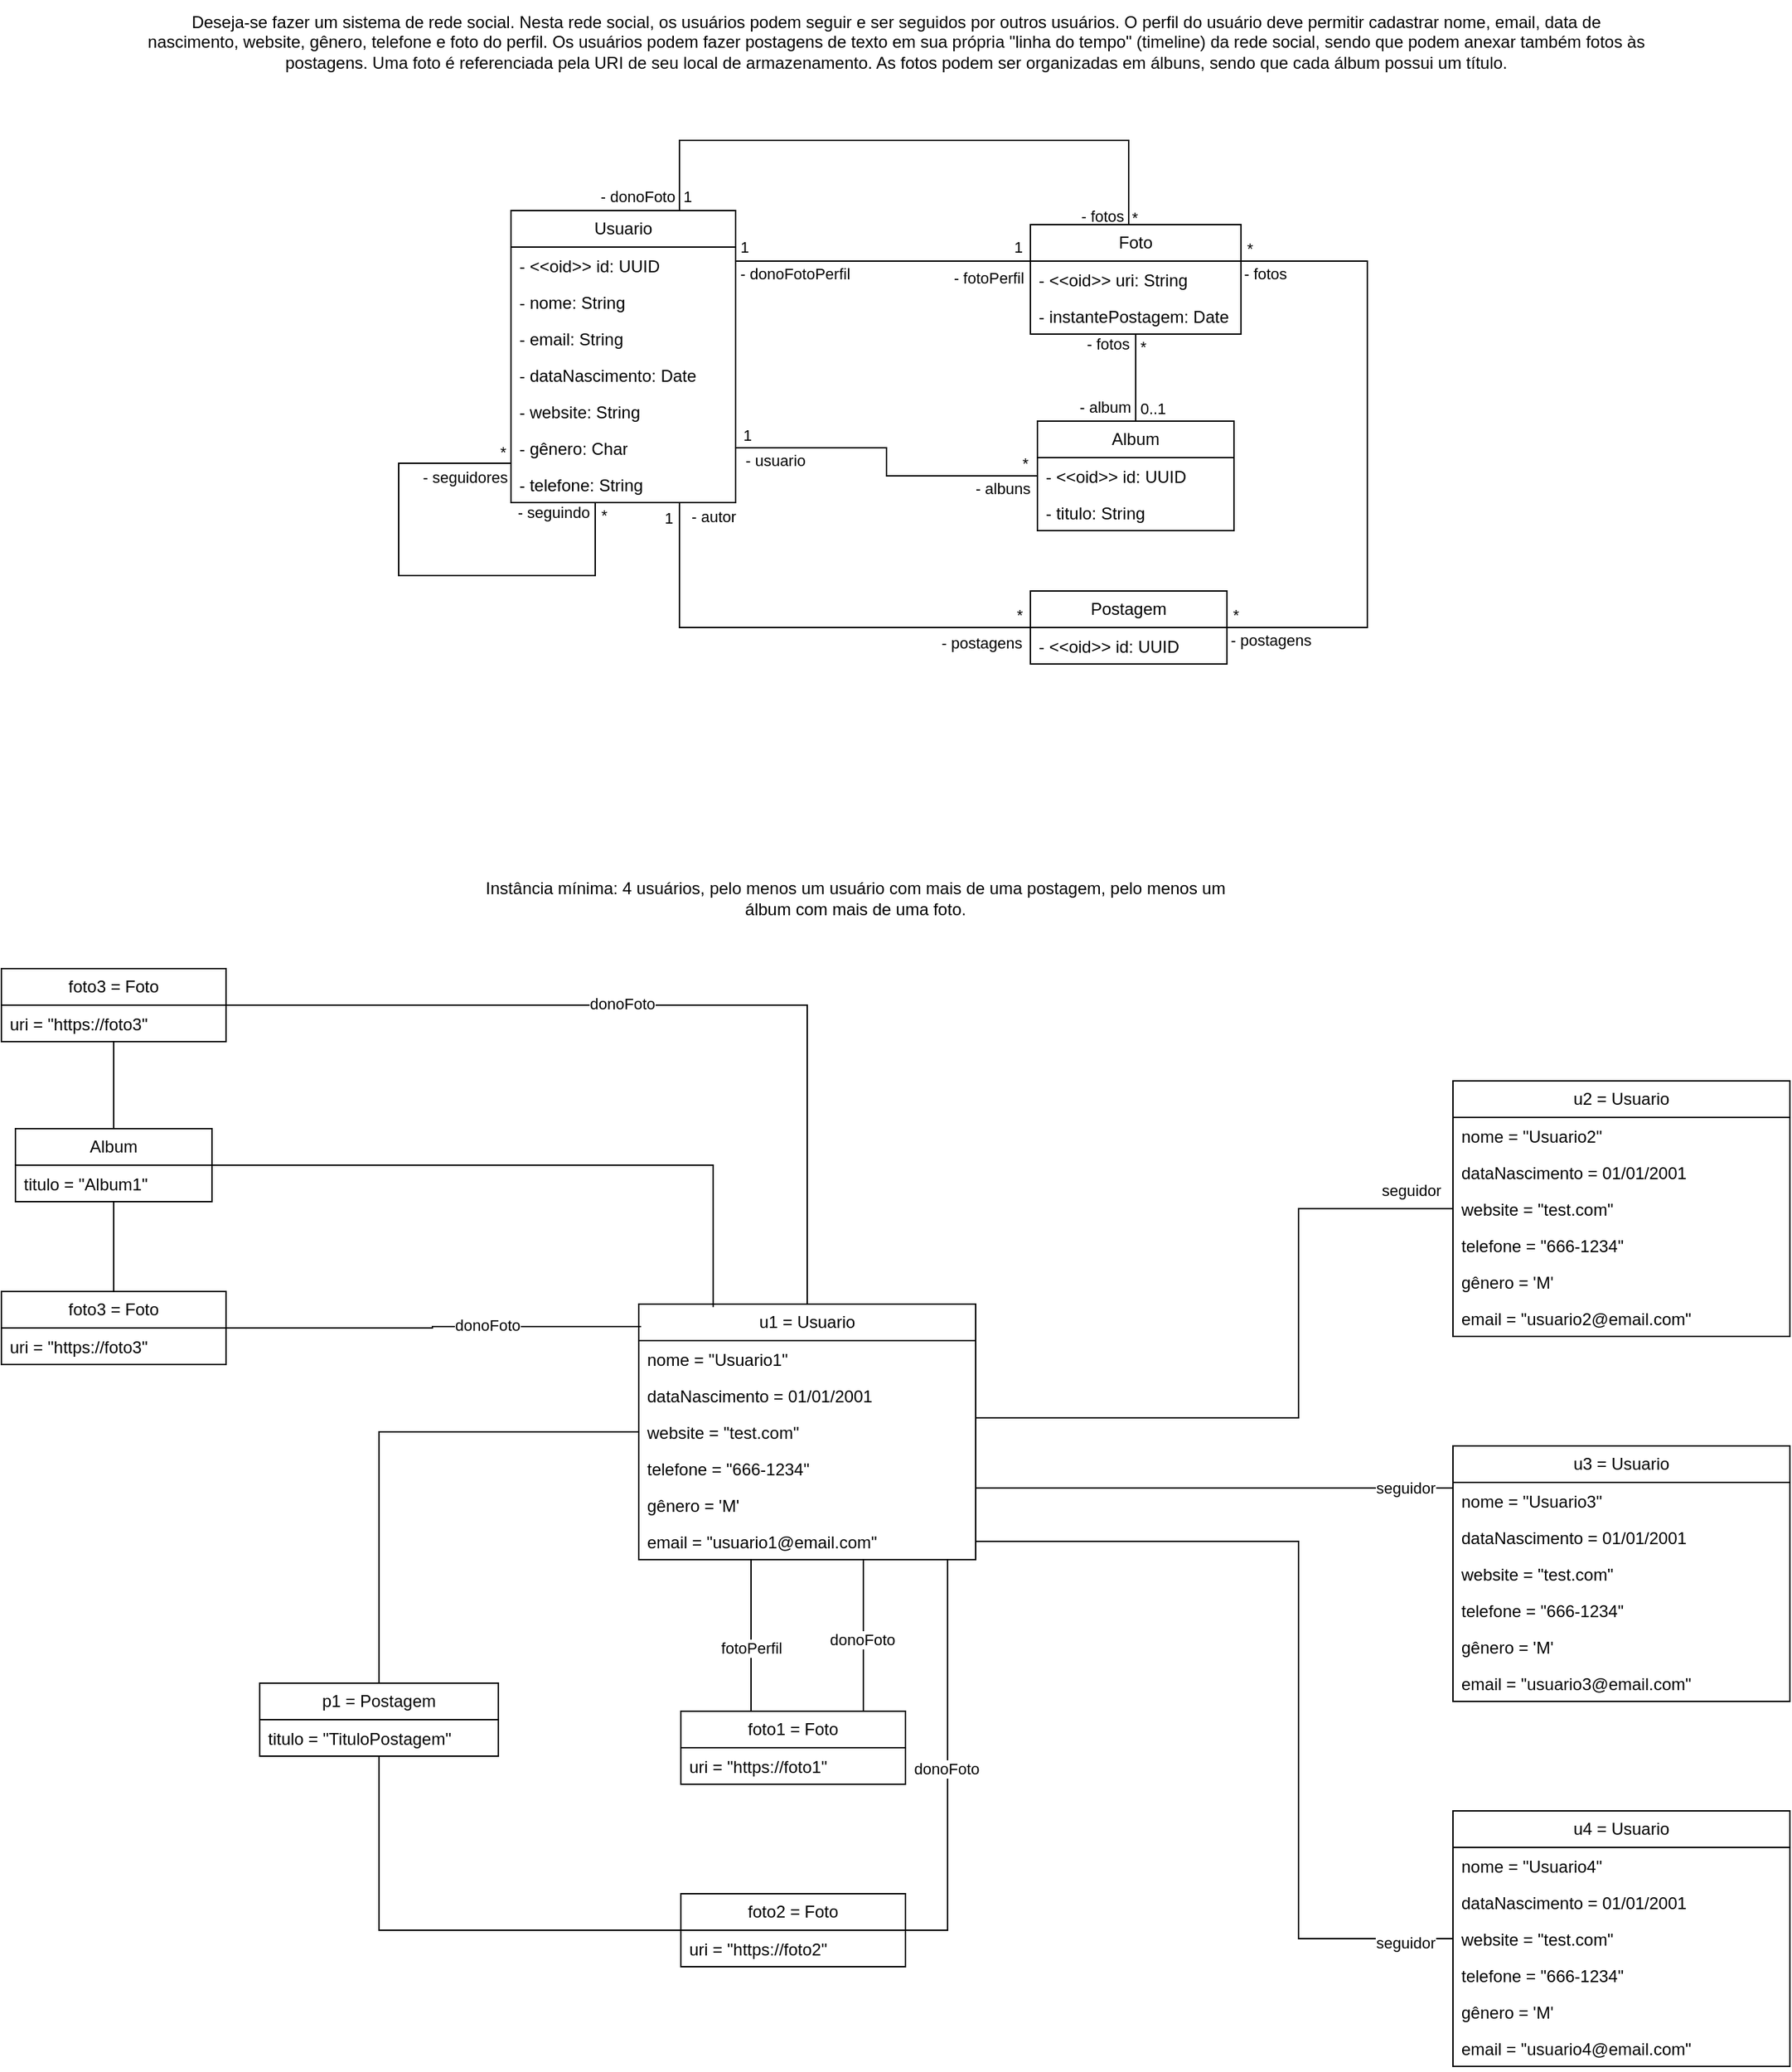 <mxfile version="21.2.8" type="device">
  <diagram name="Page-1" id="28kH0aOlCHbkyuNXBgAF">
    <mxGraphModel dx="2084" dy="753" grid="1" gridSize="10" guides="1" tooltips="1" connect="1" arrows="1" fold="1" page="1" pageScale="1" pageWidth="827" pageHeight="1169" math="0" shadow="0">
      <root>
        <mxCell id="0" />
        <mxCell id="1" parent="0" />
        <mxCell id="-SulIcxpgFPUZ6q8YKGW-1" value="&lt;div&gt;Deseja-se fazer um sistema de rede social. Nesta rede social, os usuários podem seguir e&amp;nbsp;&lt;span style=&quot;background-color: initial;&quot;&gt;ser seguidos por outros usuários. O perfil do usuário deve permitir cadastrar nome, email, data de&lt;/span&gt;&lt;/div&gt;&lt;div&gt;nascimento, website, gênero, telefone e foto do perfil. Os usuários podem fazer postagens de texto em&amp;nbsp;&lt;span style=&quot;background-color: initial;&quot;&gt;sua própria &quot;linha do tempo&quot; (timeline) da rede social, sendo que podem anexar também fotos às&lt;/span&gt;&lt;/div&gt;&lt;div&gt;postagens. Uma foto é referenciada pela URI de seu local de armazenamento. As fotos podem ser&amp;nbsp;&lt;span style=&quot;background-color: initial;&quot;&gt;organizadas em álbuns, sendo que cada álbum possui um título.&lt;/span&gt;&lt;/div&gt;" style="text;html=1;align=center;verticalAlign=middle;resizable=0;points=[];autosize=1;strokeColor=none;fillColor=none;" vertex="1" parent="1">
          <mxGeometry x="-131" y="60" width="1090" height="60" as="geometry" />
        </mxCell>
        <mxCell id="-SulIcxpgFPUZ6q8YKGW-32" style="edgeStyle=orthogonalEdgeStyle;rounded=0;orthogonalLoop=1;jettySize=auto;html=1;exitX=0.75;exitY=0;exitDx=0;exitDy=0;entryX=0.5;entryY=0;entryDx=0;entryDy=0;endArrow=none;endFill=0;" edge="1" parent="1" source="-SulIcxpgFPUZ6q8YKGW-2" target="-SulIcxpgFPUZ6q8YKGW-10">
          <mxGeometry relative="1" as="geometry">
            <Array as="points">
              <mxPoint x="260" y="160" />
              <mxPoint x="580" y="160" />
            </Array>
          </mxGeometry>
        </mxCell>
        <mxCell id="-SulIcxpgFPUZ6q8YKGW-33" value="*" style="edgeLabel;html=1;align=center;verticalAlign=middle;resizable=0;points=[];" vertex="1" connectable="0" parent="-SulIcxpgFPUZ6q8YKGW-32">
          <mxGeometry x="0.949" y="-1" relative="1" as="geometry">
            <mxPoint x="5" y="1" as="offset" />
          </mxGeometry>
        </mxCell>
        <mxCell id="-SulIcxpgFPUZ6q8YKGW-34" value="- fotos" style="edgeLabel;html=1;align=center;verticalAlign=middle;resizable=0;points=[];" vertex="1" connectable="0" parent="-SulIcxpgFPUZ6q8YKGW-32">
          <mxGeometry x="0.819" y="-2" relative="1" as="geometry">
            <mxPoint x="-17" y="28" as="offset" />
          </mxGeometry>
        </mxCell>
        <mxCell id="-SulIcxpgFPUZ6q8YKGW-35" value="1&amp;nbsp;" style="edgeLabel;html=1;align=center;verticalAlign=middle;resizable=0;points=[];" vertex="1" connectable="0" parent="-SulIcxpgFPUZ6q8YKGW-32">
          <mxGeometry x="-0.926" y="1" relative="1" as="geometry">
            <mxPoint x="8" y="6" as="offset" />
          </mxGeometry>
        </mxCell>
        <mxCell id="-SulIcxpgFPUZ6q8YKGW-36" value="- donoFoto" style="edgeLabel;html=1;align=center;verticalAlign=middle;resizable=0;points=[];" vertex="1" connectable="0" parent="-SulIcxpgFPUZ6q8YKGW-32">
          <mxGeometry x="-0.922" y="2" relative="1" as="geometry">
            <mxPoint x="-28" y="7" as="offset" />
          </mxGeometry>
        </mxCell>
        <mxCell id="-SulIcxpgFPUZ6q8YKGW-48" style="edgeStyle=orthogonalEdgeStyle;rounded=0;orthogonalLoop=1;jettySize=auto;html=1;endArrow=none;endFill=0;" edge="1" parent="1" source="-SulIcxpgFPUZ6q8YKGW-2" target="-SulIcxpgFPUZ6q8YKGW-42">
          <mxGeometry relative="1" as="geometry">
            <Array as="points">
              <mxPoint x="260" y="507" />
            </Array>
          </mxGeometry>
        </mxCell>
        <mxCell id="-SulIcxpgFPUZ6q8YKGW-49" value="*" style="edgeLabel;html=1;align=center;verticalAlign=middle;resizable=0;points=[];" vertex="1" connectable="0" parent="-SulIcxpgFPUZ6q8YKGW-48">
          <mxGeometry x="0.855" y="1" relative="1" as="geometry">
            <mxPoint x="16" y="-8" as="offset" />
          </mxGeometry>
        </mxCell>
        <mxCell id="-SulIcxpgFPUZ6q8YKGW-50" value="- postagens" style="edgeLabel;html=1;align=center;verticalAlign=middle;resizable=0;points=[];" vertex="1" connectable="0" parent="-SulIcxpgFPUZ6q8YKGW-48">
          <mxGeometry x="0.88" y="-1" relative="1" as="geometry">
            <mxPoint x="-15" y="10" as="offset" />
          </mxGeometry>
        </mxCell>
        <mxCell id="-SulIcxpgFPUZ6q8YKGW-51" value="1" style="edgeLabel;html=1;align=center;verticalAlign=middle;resizable=0;points=[];" vertex="1" connectable="0" parent="-SulIcxpgFPUZ6q8YKGW-48">
          <mxGeometry x="-0.905" y="-2" relative="1" as="geometry">
            <mxPoint x="-6" y="-5" as="offset" />
          </mxGeometry>
        </mxCell>
        <mxCell id="-SulIcxpgFPUZ6q8YKGW-52" value="- autor" style="edgeLabel;html=1;align=center;verticalAlign=middle;resizable=0;points=[];" vertex="1" connectable="0" parent="-SulIcxpgFPUZ6q8YKGW-48">
          <mxGeometry x="-0.941" y="1" relative="1" as="geometry">
            <mxPoint x="23" as="offset" />
          </mxGeometry>
        </mxCell>
        <mxCell id="-SulIcxpgFPUZ6q8YKGW-2" value="Usuario" style="swimlane;fontStyle=0;childLayout=stackLayout;horizontal=1;startSize=26;fillColor=none;horizontalStack=0;resizeParent=1;resizeParentMax=0;resizeLast=0;collapsible=1;marginBottom=0;whiteSpace=wrap;html=1;" vertex="1" parent="1">
          <mxGeometry x="140" y="210" width="160" height="208" as="geometry" />
        </mxCell>
        <mxCell id="-SulIcxpgFPUZ6q8YKGW-3" value="- &amp;lt;&amp;lt;oid&amp;gt;&amp;gt; id: UUID" style="text;strokeColor=none;fillColor=none;align=left;verticalAlign=top;spacingLeft=4;spacingRight=4;overflow=hidden;rotatable=0;points=[[0,0.5],[1,0.5]];portConstraint=eastwest;whiteSpace=wrap;html=1;" vertex="1" parent="-SulIcxpgFPUZ6q8YKGW-2">
          <mxGeometry y="26" width="160" height="26" as="geometry" />
        </mxCell>
        <mxCell id="-SulIcxpgFPUZ6q8YKGW-4" value="- nome: String" style="text;strokeColor=none;fillColor=none;align=left;verticalAlign=top;spacingLeft=4;spacingRight=4;overflow=hidden;rotatable=0;points=[[0,0.5],[1,0.5]];portConstraint=eastwest;whiteSpace=wrap;html=1;" vertex="1" parent="-SulIcxpgFPUZ6q8YKGW-2">
          <mxGeometry y="52" width="160" height="26" as="geometry" />
        </mxCell>
        <mxCell id="-SulIcxpgFPUZ6q8YKGW-5" value="- email: String" style="text;strokeColor=none;fillColor=none;align=left;verticalAlign=top;spacingLeft=4;spacingRight=4;overflow=hidden;rotatable=0;points=[[0,0.5],[1,0.5]];portConstraint=eastwest;whiteSpace=wrap;html=1;" vertex="1" parent="-SulIcxpgFPUZ6q8YKGW-2">
          <mxGeometry y="78" width="160" height="26" as="geometry" />
        </mxCell>
        <mxCell id="-SulIcxpgFPUZ6q8YKGW-6" value="- dataNascimento: Date" style="text;strokeColor=none;fillColor=none;align=left;verticalAlign=top;spacingLeft=4;spacingRight=4;overflow=hidden;rotatable=0;points=[[0,0.5],[1,0.5]];portConstraint=eastwest;whiteSpace=wrap;html=1;" vertex="1" parent="-SulIcxpgFPUZ6q8YKGW-2">
          <mxGeometry y="104" width="160" height="26" as="geometry" />
        </mxCell>
        <mxCell id="-SulIcxpgFPUZ6q8YKGW-7" value="- website: String" style="text;strokeColor=none;fillColor=none;align=left;verticalAlign=top;spacingLeft=4;spacingRight=4;overflow=hidden;rotatable=0;points=[[0,0.5],[1,0.5]];portConstraint=eastwest;whiteSpace=wrap;html=1;" vertex="1" parent="-SulIcxpgFPUZ6q8YKGW-2">
          <mxGeometry y="130" width="160" height="26" as="geometry" />
        </mxCell>
        <mxCell id="-SulIcxpgFPUZ6q8YKGW-8" value="- gênero: Char" style="text;strokeColor=none;fillColor=none;align=left;verticalAlign=top;spacingLeft=4;spacingRight=4;overflow=hidden;rotatable=0;points=[[0,0.5],[1,0.5]];portConstraint=eastwest;whiteSpace=wrap;html=1;" vertex="1" parent="-SulIcxpgFPUZ6q8YKGW-2">
          <mxGeometry y="156" width="160" height="26" as="geometry" />
        </mxCell>
        <mxCell id="-SulIcxpgFPUZ6q8YKGW-9" value="- telefone: String" style="text;strokeColor=none;fillColor=none;align=left;verticalAlign=top;spacingLeft=4;spacingRight=4;overflow=hidden;rotatable=0;points=[[0,0.5],[1,0.5]];portConstraint=eastwest;whiteSpace=wrap;html=1;" vertex="1" parent="-SulIcxpgFPUZ6q8YKGW-2">
          <mxGeometry y="182" width="160" height="26" as="geometry" />
        </mxCell>
        <mxCell id="-SulIcxpgFPUZ6q8YKGW-37" style="edgeStyle=orthogonalEdgeStyle;rounded=0;orthogonalLoop=1;jettySize=auto;html=1;endArrow=none;endFill=0;" edge="1" parent="1" source="-SulIcxpgFPUZ6q8YKGW-10" target="-SulIcxpgFPUZ6q8YKGW-14">
          <mxGeometry relative="1" as="geometry" />
        </mxCell>
        <mxCell id="-SulIcxpgFPUZ6q8YKGW-164" value="0..1" style="edgeLabel;html=1;align=center;verticalAlign=middle;resizable=0;points=[];" vertex="1" connectable="0" parent="-SulIcxpgFPUZ6q8YKGW-37">
          <mxGeometry x="0.705" relative="1" as="geometry">
            <mxPoint x="12" as="offset" />
          </mxGeometry>
        </mxCell>
        <mxCell id="-SulIcxpgFPUZ6q8YKGW-165" value="- album" style="edgeLabel;html=1;align=center;verticalAlign=middle;resizable=0;points=[];" vertex="1" connectable="0" parent="-SulIcxpgFPUZ6q8YKGW-37">
          <mxGeometry x="0.648" relative="1" as="geometry">
            <mxPoint x="-22" y="1" as="offset" />
          </mxGeometry>
        </mxCell>
        <mxCell id="-SulIcxpgFPUZ6q8YKGW-166" value="*" style="edgeLabel;html=1;align=center;verticalAlign=middle;resizable=0;points=[];" vertex="1" connectable="0" parent="-SulIcxpgFPUZ6q8YKGW-37">
          <mxGeometry x="-0.822" relative="1" as="geometry">
            <mxPoint x="5" y="3" as="offset" />
          </mxGeometry>
        </mxCell>
        <mxCell id="-SulIcxpgFPUZ6q8YKGW-167" value="- fotos" style="edgeLabel;html=1;align=center;verticalAlign=middle;resizable=0;points=[];" vertex="1" connectable="0" parent="-SulIcxpgFPUZ6q8YKGW-37">
          <mxGeometry x="-0.808" y="-1" relative="1" as="geometry">
            <mxPoint x="-19" y="1" as="offset" />
          </mxGeometry>
        </mxCell>
        <mxCell id="-SulIcxpgFPUZ6q8YKGW-10" value="Foto" style="swimlane;fontStyle=0;childLayout=stackLayout;horizontal=1;startSize=26;fillColor=none;horizontalStack=0;resizeParent=1;resizeParentMax=0;resizeLast=0;collapsible=1;marginBottom=0;whiteSpace=wrap;html=1;" vertex="1" parent="1">
          <mxGeometry x="510" y="220" width="150" height="78" as="geometry" />
        </mxCell>
        <mxCell id="-SulIcxpgFPUZ6q8YKGW-11" value="- &amp;lt;&amp;lt;oid&amp;gt;&amp;gt; uri: String" style="text;strokeColor=none;fillColor=none;align=left;verticalAlign=top;spacingLeft=4;spacingRight=4;overflow=hidden;rotatable=0;points=[[0,0.5],[1,0.5]];portConstraint=eastwest;whiteSpace=wrap;html=1;" vertex="1" parent="-SulIcxpgFPUZ6q8YKGW-10">
          <mxGeometry y="26" width="150" height="26" as="geometry" />
        </mxCell>
        <mxCell id="-SulIcxpgFPUZ6q8YKGW-168" value="- instantePostagem: Date" style="text;strokeColor=none;fillColor=none;align=left;verticalAlign=top;spacingLeft=4;spacingRight=4;overflow=hidden;rotatable=0;points=[[0,0.5],[1,0.5]];portConstraint=eastwest;whiteSpace=wrap;html=1;" vertex="1" parent="-SulIcxpgFPUZ6q8YKGW-10">
          <mxGeometry y="52" width="150" height="26" as="geometry" />
        </mxCell>
        <mxCell id="-SulIcxpgFPUZ6q8YKGW-14" value="Album" style="swimlane;fontStyle=0;childLayout=stackLayout;horizontal=1;startSize=26;fillColor=none;horizontalStack=0;resizeParent=1;resizeParentMax=0;resizeLast=0;collapsible=1;marginBottom=0;whiteSpace=wrap;html=1;" vertex="1" parent="1">
          <mxGeometry x="515" y="360" width="140" height="78" as="geometry" />
        </mxCell>
        <mxCell id="-SulIcxpgFPUZ6q8YKGW-15" value="- &amp;lt;&amp;lt;oid&amp;gt;&amp;gt; id: UUID" style="text;strokeColor=none;fillColor=none;align=left;verticalAlign=top;spacingLeft=4;spacingRight=4;overflow=hidden;rotatable=0;points=[[0,0.5],[1,0.5]];portConstraint=eastwest;whiteSpace=wrap;html=1;" vertex="1" parent="-SulIcxpgFPUZ6q8YKGW-14">
          <mxGeometry y="26" width="140" height="26" as="geometry" />
        </mxCell>
        <mxCell id="-SulIcxpgFPUZ6q8YKGW-16" value="- titulo: String" style="text;strokeColor=none;fillColor=none;align=left;verticalAlign=top;spacingLeft=4;spacingRight=4;overflow=hidden;rotatable=0;points=[[0,0.5],[1,0.5]];portConstraint=eastwest;whiteSpace=wrap;html=1;" vertex="1" parent="-SulIcxpgFPUZ6q8YKGW-14">
          <mxGeometry y="52" width="140" height="26" as="geometry" />
        </mxCell>
        <mxCell id="-SulIcxpgFPUZ6q8YKGW-20" style="edgeStyle=orthogonalEdgeStyle;orthogonalLoop=1;jettySize=auto;html=1;endArrow=none;endFill=0;rounded=0;" edge="1" parent="1" source="-SulIcxpgFPUZ6q8YKGW-2" target="-SulIcxpgFPUZ6q8YKGW-2">
          <mxGeometry relative="1" as="geometry">
            <Array as="points">
              <mxPoint x="60" y="390" />
              <mxPoint x="60" y="470" />
              <mxPoint x="200" y="470" />
            </Array>
          </mxGeometry>
        </mxCell>
        <mxCell id="-SulIcxpgFPUZ6q8YKGW-22" value="*" style="edgeLabel;html=1;align=center;verticalAlign=middle;resizable=0;points=[];" vertex="1" connectable="0" parent="-SulIcxpgFPUZ6q8YKGW-20">
          <mxGeometry x="-0.869" relative="1" as="geometry">
            <mxPoint x="17" y="-8" as="offset" />
          </mxGeometry>
        </mxCell>
        <mxCell id="-SulIcxpgFPUZ6q8YKGW-23" value="- seguidores" style="edgeLabel;html=1;align=center;verticalAlign=middle;resizable=0;points=[];" vertex="1" connectable="0" parent="-SulIcxpgFPUZ6q8YKGW-20">
          <mxGeometry x="-0.911" y="1" relative="1" as="geometry">
            <mxPoint x="-18" y="9" as="offset" />
          </mxGeometry>
        </mxCell>
        <mxCell id="-SulIcxpgFPUZ6q8YKGW-24" value="*" style="edgeLabel;html=1;align=center;verticalAlign=middle;resizable=0;points=[];" vertex="1" connectable="0" parent="-SulIcxpgFPUZ6q8YKGW-20">
          <mxGeometry x="0.945" relative="1" as="geometry">
            <mxPoint x="6" y="-1" as="offset" />
          </mxGeometry>
        </mxCell>
        <mxCell id="-SulIcxpgFPUZ6q8YKGW-25" value="- seguindo" style="edgeLabel;html=1;align=center;verticalAlign=middle;resizable=0;points=[];" vertex="1" connectable="0" parent="-SulIcxpgFPUZ6q8YKGW-20">
          <mxGeometry x="0.96" y="1" relative="1" as="geometry">
            <mxPoint x="-29" as="offset" />
          </mxGeometry>
        </mxCell>
        <mxCell id="-SulIcxpgFPUZ6q8YKGW-26" style="edgeStyle=orthogonalEdgeStyle;rounded=0;orthogonalLoop=1;jettySize=auto;html=1;exitX=1;exitY=0.5;exitDx=0;exitDy=0;endArrow=none;endFill=0;" edge="1" parent="1" source="-SulIcxpgFPUZ6q8YKGW-8" target="-SulIcxpgFPUZ6q8YKGW-14">
          <mxGeometry relative="1" as="geometry" />
        </mxCell>
        <mxCell id="-SulIcxpgFPUZ6q8YKGW-38" value="*" style="edgeLabel;html=1;align=center;verticalAlign=middle;resizable=0;points=[];" vertex="1" connectable="0" parent="-SulIcxpgFPUZ6q8YKGW-26">
          <mxGeometry x="0.84" y="3" relative="1" as="geometry">
            <mxPoint x="10" y="-6" as="offset" />
          </mxGeometry>
        </mxCell>
        <mxCell id="-SulIcxpgFPUZ6q8YKGW-39" value="- albuns" style="edgeLabel;html=1;align=center;verticalAlign=middle;resizable=0;points=[];" vertex="1" connectable="0" parent="-SulIcxpgFPUZ6q8YKGW-26">
          <mxGeometry x="0.741" relative="1" as="geometry">
            <mxPoint x="5" y="9" as="offset" />
          </mxGeometry>
        </mxCell>
        <mxCell id="-SulIcxpgFPUZ6q8YKGW-40" value="1" style="edgeLabel;html=1;align=center;verticalAlign=middle;resizable=0;points=[];" vertex="1" connectable="0" parent="-SulIcxpgFPUZ6q8YKGW-26">
          <mxGeometry x="-0.891" y="2" relative="1" as="geometry">
            <mxPoint x="-5" y="-7" as="offset" />
          </mxGeometry>
        </mxCell>
        <mxCell id="-SulIcxpgFPUZ6q8YKGW-41" value="- usuario" style="edgeLabel;html=1;align=center;verticalAlign=middle;resizable=0;points=[];" vertex="1" connectable="0" parent="-SulIcxpgFPUZ6q8YKGW-26">
          <mxGeometry x="-0.7" y="1" relative="1" as="geometry">
            <mxPoint x="-8" y="10" as="offset" />
          </mxGeometry>
        </mxCell>
        <mxCell id="-SulIcxpgFPUZ6q8YKGW-27" style="edgeStyle=orthogonalEdgeStyle;rounded=0;orthogonalLoop=1;jettySize=auto;html=1;exitX=1;exitY=0.5;exitDx=0;exitDy=0;endArrow=none;endFill=0;" edge="1" parent="1" source="-SulIcxpgFPUZ6q8YKGW-3" target="-SulIcxpgFPUZ6q8YKGW-10">
          <mxGeometry relative="1" as="geometry">
            <Array as="points">
              <mxPoint x="300" y="246" />
            </Array>
          </mxGeometry>
        </mxCell>
        <mxCell id="-SulIcxpgFPUZ6q8YKGW-28" value="1" style="edgeLabel;html=1;align=center;verticalAlign=middle;resizable=0;points=[];" vertex="1" connectable="0" parent="-SulIcxpgFPUZ6q8YKGW-27">
          <mxGeometry x="0.873" y="-3" relative="1" as="geometry">
            <mxPoint x="4" y="-13" as="offset" />
          </mxGeometry>
        </mxCell>
        <mxCell id="-SulIcxpgFPUZ6q8YKGW-29" value="- fotoPerfil" style="edgeLabel;html=1;align=center;verticalAlign=middle;resizable=0;points=[];" vertex="1" connectable="0" parent="-SulIcxpgFPUZ6q8YKGW-27">
          <mxGeometry x="0.867" relative="1" as="geometry">
            <mxPoint x="-16" y="12" as="offset" />
          </mxGeometry>
        </mxCell>
        <mxCell id="-SulIcxpgFPUZ6q8YKGW-30" value="1" style="edgeLabel;html=1;align=center;verticalAlign=middle;resizable=0;points=[];" vertex="1" connectable="0" parent="-SulIcxpgFPUZ6q8YKGW-27">
          <mxGeometry x="-0.872" y="1" relative="1" as="geometry">
            <mxPoint x="-5" y="-9" as="offset" />
          </mxGeometry>
        </mxCell>
        <mxCell id="-SulIcxpgFPUZ6q8YKGW-31" value="- donoFotoPerfil" style="edgeLabel;html=1;align=center;verticalAlign=middle;resizable=0;points=[];" vertex="1" connectable="0" parent="-SulIcxpgFPUZ6q8YKGW-27">
          <mxGeometry x="-0.799" relative="1" as="geometry">
            <mxPoint x="23" y="9" as="offset" />
          </mxGeometry>
        </mxCell>
        <mxCell id="-SulIcxpgFPUZ6q8YKGW-53" style="edgeStyle=orthogonalEdgeStyle;rounded=0;orthogonalLoop=1;jettySize=auto;html=1;endArrow=none;endFill=0;" edge="1" parent="1" source="-SulIcxpgFPUZ6q8YKGW-42" target="-SulIcxpgFPUZ6q8YKGW-10">
          <mxGeometry relative="1" as="geometry">
            <Array as="points">
              <mxPoint x="750" y="507" />
              <mxPoint x="750" y="246" />
            </Array>
          </mxGeometry>
        </mxCell>
        <mxCell id="-SulIcxpgFPUZ6q8YKGW-54" value="*" style="edgeLabel;html=1;align=center;verticalAlign=middle;resizable=0;points=[];" vertex="1" connectable="0" parent="-SulIcxpgFPUZ6q8YKGW-53">
          <mxGeometry x="0.913" y="-3" relative="1" as="geometry">
            <mxPoint x="-14" y="-6" as="offset" />
          </mxGeometry>
        </mxCell>
        <mxCell id="-SulIcxpgFPUZ6q8YKGW-55" value="- fotos" style="edgeLabel;html=1;align=center;verticalAlign=middle;resizable=0;points=[];" vertex="1" connectable="0" parent="-SulIcxpgFPUZ6q8YKGW-53">
          <mxGeometry x="0.917" y="-1" relative="1" as="geometry">
            <mxPoint x="-2" y="10" as="offset" />
          </mxGeometry>
        </mxCell>
        <mxCell id="-SulIcxpgFPUZ6q8YKGW-56" value="*" style="edgeLabel;html=1;align=center;verticalAlign=middle;resizable=0;points=[];" vertex="1" connectable="0" parent="-SulIcxpgFPUZ6q8YKGW-53">
          <mxGeometry x="-0.945" y="4" relative="1" as="geometry">
            <mxPoint x="-7" y="-5" as="offset" />
          </mxGeometry>
        </mxCell>
        <mxCell id="-SulIcxpgFPUZ6q8YKGW-57" value="- postagens" style="edgeLabel;html=1;align=center;verticalAlign=middle;resizable=0;points=[];" vertex="1" connectable="0" parent="-SulIcxpgFPUZ6q8YKGW-53">
          <mxGeometry x="-0.935" relative="1" as="geometry">
            <mxPoint x="16" y="9" as="offset" />
          </mxGeometry>
        </mxCell>
        <mxCell id="-SulIcxpgFPUZ6q8YKGW-42" value="Postagem" style="swimlane;fontStyle=0;childLayout=stackLayout;horizontal=1;startSize=26;fillColor=none;horizontalStack=0;resizeParent=1;resizeParentMax=0;resizeLast=0;collapsible=1;marginBottom=0;whiteSpace=wrap;html=1;" vertex="1" parent="1">
          <mxGeometry x="510" y="481" width="140" height="52" as="geometry" />
        </mxCell>
        <mxCell id="-SulIcxpgFPUZ6q8YKGW-43" value="- &amp;lt;&amp;lt;oid&amp;gt;&amp;gt; id: UUID" style="text;strokeColor=none;fillColor=none;align=left;verticalAlign=top;spacingLeft=4;spacingRight=4;overflow=hidden;rotatable=0;points=[[0,0.5],[1,0.5]];portConstraint=eastwest;whiteSpace=wrap;html=1;" vertex="1" parent="-SulIcxpgFPUZ6q8YKGW-42">
          <mxGeometry y="26" width="140" height="26" as="geometry" />
        </mxCell>
        <mxCell id="-SulIcxpgFPUZ6q8YKGW-58" value="&lt;div&gt;Instância mínima: 4 usuários, pelo menos um usuário com mais de uma postagem, pelo menos um&lt;/div&gt;&lt;div&gt;álbum com mais de uma foto.&lt;/div&gt;" style="text;html=1;align=center;verticalAlign=middle;resizable=0;points=[];autosize=1;strokeColor=none;fillColor=none;" vertex="1" parent="1">
          <mxGeometry x="110" y="680" width="550" height="40" as="geometry" />
        </mxCell>
        <mxCell id="-SulIcxpgFPUZ6q8YKGW-131" style="edgeStyle=orthogonalEdgeStyle;rounded=0;orthogonalLoop=1;jettySize=auto;html=1;endArrow=none;endFill=0;" edge="1" parent="1" source="-SulIcxpgFPUZ6q8YKGW-59" target="-SulIcxpgFPUZ6q8YKGW-129">
          <mxGeometry relative="1" as="geometry">
            <Array as="points">
              <mxPoint x="311" y="1249" />
              <mxPoint x="311" y="1249" />
            </Array>
          </mxGeometry>
        </mxCell>
        <mxCell id="-SulIcxpgFPUZ6q8YKGW-132" value="fotoPerfil" style="edgeLabel;html=1;align=center;verticalAlign=middle;resizable=0;points=[];" vertex="1" connectable="0" parent="-SulIcxpgFPUZ6q8YKGW-131">
          <mxGeometry x="-0.281" y="-1" relative="1" as="geometry">
            <mxPoint x="1" y="24" as="offset" />
          </mxGeometry>
        </mxCell>
        <mxCell id="-SulIcxpgFPUZ6q8YKGW-133" style="edgeStyle=orthogonalEdgeStyle;rounded=0;orthogonalLoop=1;jettySize=auto;html=1;endArrow=none;endFill=0;" edge="1" parent="1" source="-SulIcxpgFPUZ6q8YKGW-59" target="-SulIcxpgFPUZ6q8YKGW-129">
          <mxGeometry relative="1" as="geometry">
            <Array as="points">
              <mxPoint x="391" y="1259" />
              <mxPoint x="391" y="1259" />
            </Array>
          </mxGeometry>
        </mxCell>
        <mxCell id="-SulIcxpgFPUZ6q8YKGW-134" value="donoFoto" style="edgeLabel;html=1;align=center;verticalAlign=middle;resizable=0;points=[];" vertex="1" connectable="0" parent="-SulIcxpgFPUZ6q8YKGW-133">
          <mxGeometry x="-0.169" y="-1" relative="1" as="geometry">
            <mxPoint y="12" as="offset" />
          </mxGeometry>
        </mxCell>
        <mxCell id="-SulIcxpgFPUZ6q8YKGW-59" value="u1 = Usuario" style="swimlane;fontStyle=0;childLayout=stackLayout;horizontal=1;startSize=26;fillColor=none;horizontalStack=0;resizeParent=1;resizeParentMax=0;resizeLast=0;collapsible=1;marginBottom=0;whiteSpace=wrap;html=1;" vertex="1" parent="1">
          <mxGeometry x="231" y="989" width="240" height="182" as="geometry" />
        </mxCell>
        <mxCell id="-SulIcxpgFPUZ6q8YKGW-76" value="nome = &quot;Usuario1&quot;" style="text;strokeColor=none;fillColor=none;align=left;verticalAlign=top;spacingLeft=4;spacingRight=4;overflow=hidden;rotatable=0;points=[[0,0.5],[1,0.5]];portConstraint=eastwest;whiteSpace=wrap;html=1;" vertex="1" parent="-SulIcxpgFPUZ6q8YKGW-59">
          <mxGeometry y="26" width="240" height="26" as="geometry" />
        </mxCell>
        <mxCell id="-SulIcxpgFPUZ6q8YKGW-78" value="dataNascimento = 01/01/2001" style="text;strokeColor=none;fillColor=none;align=left;verticalAlign=top;spacingLeft=4;spacingRight=4;overflow=hidden;rotatable=0;points=[[0,0.5],[1,0.5]];portConstraint=eastwest;whiteSpace=wrap;html=1;" vertex="1" parent="-SulIcxpgFPUZ6q8YKGW-59">
          <mxGeometry y="52" width="240" height="26" as="geometry" />
        </mxCell>
        <mxCell id="-SulIcxpgFPUZ6q8YKGW-79" value="website = &quot;test.com&quot;" style="text;strokeColor=none;fillColor=none;align=left;verticalAlign=top;spacingLeft=4;spacingRight=4;overflow=hidden;rotatable=0;points=[[0,0.5],[1,0.5]];portConstraint=eastwest;whiteSpace=wrap;html=1;" vertex="1" parent="-SulIcxpgFPUZ6q8YKGW-59">
          <mxGeometry y="78" width="240" height="26" as="geometry" />
        </mxCell>
        <mxCell id="-SulIcxpgFPUZ6q8YKGW-81" value="telefone = &quot;666-1234&quot;" style="text;strokeColor=none;fillColor=none;align=left;verticalAlign=top;spacingLeft=4;spacingRight=4;overflow=hidden;rotatable=0;points=[[0,0.5],[1,0.5]];portConstraint=eastwest;whiteSpace=wrap;html=1;" vertex="1" parent="-SulIcxpgFPUZ6q8YKGW-59">
          <mxGeometry y="104" width="240" height="26" as="geometry" />
        </mxCell>
        <mxCell id="-SulIcxpgFPUZ6q8YKGW-80" value="gênero = &#39;M&#39;" style="text;strokeColor=none;fillColor=none;align=left;verticalAlign=top;spacingLeft=4;spacingRight=4;overflow=hidden;rotatable=0;points=[[0,0.5],[1,0.5]];portConstraint=eastwest;whiteSpace=wrap;html=1;" vertex="1" parent="-SulIcxpgFPUZ6q8YKGW-59">
          <mxGeometry y="130" width="240" height="26" as="geometry" />
        </mxCell>
        <mxCell id="-SulIcxpgFPUZ6q8YKGW-77" value="email = &quot;usuario1@email.com&quot;" style="text;strokeColor=none;fillColor=none;align=left;verticalAlign=top;spacingLeft=4;spacingRight=4;overflow=hidden;rotatable=0;points=[[0,0.5],[1,0.5]];portConstraint=eastwest;whiteSpace=wrap;html=1;" vertex="1" parent="-SulIcxpgFPUZ6q8YKGW-59">
          <mxGeometry y="156" width="240" height="26" as="geometry" />
        </mxCell>
        <mxCell id="-SulIcxpgFPUZ6q8YKGW-159" style="edgeStyle=orthogonalEdgeStyle;rounded=0;orthogonalLoop=1;jettySize=auto;html=1;entryX=1;entryY=0.5;entryDx=0;entryDy=0;endArrow=none;endFill=0;" edge="1" parent="1" source="-SulIcxpgFPUZ6q8YKGW-104" target="-SulIcxpgFPUZ6q8YKGW-78">
          <mxGeometry relative="1" as="geometry">
            <Array as="points">
              <mxPoint x="701" y="921" />
              <mxPoint x="701" y="1070" />
              <mxPoint x="471" y="1070" />
            </Array>
          </mxGeometry>
        </mxCell>
        <mxCell id="-SulIcxpgFPUZ6q8YKGW-169" value="seguidor" style="edgeLabel;html=1;align=center;verticalAlign=middle;resizable=0;points=[];" vertex="1" connectable="0" parent="-SulIcxpgFPUZ6q8YKGW-159">
          <mxGeometry x="-0.844" y="2" relative="1" as="geometry">
            <mxPoint x="9" y="-15" as="offset" />
          </mxGeometry>
        </mxCell>
        <mxCell id="-SulIcxpgFPUZ6q8YKGW-104" value="u2 = Usuario" style="swimlane;fontStyle=0;childLayout=stackLayout;horizontal=1;startSize=26;fillColor=none;horizontalStack=0;resizeParent=1;resizeParentMax=0;resizeLast=0;collapsible=1;marginBottom=0;whiteSpace=wrap;html=1;" vertex="1" parent="1">
          <mxGeometry x="811" y="830" width="240" height="182" as="geometry" />
        </mxCell>
        <mxCell id="-SulIcxpgFPUZ6q8YKGW-105" value="nome = &quot;Usuario2&quot;" style="text;strokeColor=none;fillColor=none;align=left;verticalAlign=top;spacingLeft=4;spacingRight=4;overflow=hidden;rotatable=0;points=[[0,0.5],[1,0.5]];portConstraint=eastwest;whiteSpace=wrap;html=1;" vertex="1" parent="-SulIcxpgFPUZ6q8YKGW-104">
          <mxGeometry y="26" width="240" height="26" as="geometry" />
        </mxCell>
        <mxCell id="-SulIcxpgFPUZ6q8YKGW-106" value="dataNascimento = 01/01/2001" style="text;strokeColor=none;fillColor=none;align=left;verticalAlign=top;spacingLeft=4;spacingRight=4;overflow=hidden;rotatable=0;points=[[0,0.5],[1,0.5]];portConstraint=eastwest;whiteSpace=wrap;html=1;" vertex="1" parent="-SulIcxpgFPUZ6q8YKGW-104">
          <mxGeometry y="52" width="240" height="26" as="geometry" />
        </mxCell>
        <mxCell id="-SulIcxpgFPUZ6q8YKGW-107" value="website = &quot;test.com&quot;" style="text;strokeColor=none;fillColor=none;align=left;verticalAlign=top;spacingLeft=4;spacingRight=4;overflow=hidden;rotatable=0;points=[[0,0.5],[1,0.5]];portConstraint=eastwest;whiteSpace=wrap;html=1;" vertex="1" parent="-SulIcxpgFPUZ6q8YKGW-104">
          <mxGeometry y="78" width="240" height="26" as="geometry" />
        </mxCell>
        <mxCell id="-SulIcxpgFPUZ6q8YKGW-108" value="telefone = &quot;666-1234&quot;" style="text;strokeColor=none;fillColor=none;align=left;verticalAlign=top;spacingLeft=4;spacingRight=4;overflow=hidden;rotatable=0;points=[[0,0.5],[1,0.5]];portConstraint=eastwest;whiteSpace=wrap;html=1;" vertex="1" parent="-SulIcxpgFPUZ6q8YKGW-104">
          <mxGeometry y="104" width="240" height="26" as="geometry" />
        </mxCell>
        <mxCell id="-SulIcxpgFPUZ6q8YKGW-109" value="gênero = &#39;M&#39;" style="text;strokeColor=none;fillColor=none;align=left;verticalAlign=top;spacingLeft=4;spacingRight=4;overflow=hidden;rotatable=0;points=[[0,0.5],[1,0.5]];portConstraint=eastwest;whiteSpace=wrap;html=1;" vertex="1" parent="-SulIcxpgFPUZ6q8YKGW-104">
          <mxGeometry y="130" width="240" height="26" as="geometry" />
        </mxCell>
        <mxCell id="-SulIcxpgFPUZ6q8YKGW-110" value="email = &quot;usuario2@email.com&quot;" style="text;strokeColor=none;fillColor=none;align=left;verticalAlign=top;spacingLeft=4;spacingRight=4;overflow=hidden;rotatable=0;points=[[0,0.5],[1,0.5]];portConstraint=eastwest;whiteSpace=wrap;html=1;" vertex="1" parent="-SulIcxpgFPUZ6q8YKGW-104">
          <mxGeometry y="156" width="240" height="26" as="geometry" />
        </mxCell>
        <mxCell id="-SulIcxpgFPUZ6q8YKGW-162" style="edgeStyle=orthogonalEdgeStyle;rounded=0;orthogonalLoop=1;jettySize=auto;html=1;endArrow=none;endFill=0;" edge="1" parent="1" source="-SulIcxpgFPUZ6q8YKGW-111" target="-SulIcxpgFPUZ6q8YKGW-59">
          <mxGeometry relative="1" as="geometry">
            <Array as="points">
              <mxPoint x="651" y="1120" />
              <mxPoint x="651" y="1120" />
            </Array>
          </mxGeometry>
        </mxCell>
        <mxCell id="-SulIcxpgFPUZ6q8YKGW-172" value="seguidor" style="edgeLabel;html=1;align=center;verticalAlign=middle;resizable=0;points=[];" vertex="1" connectable="0" parent="-SulIcxpgFPUZ6q8YKGW-162">
          <mxGeometry x="-0.794" relative="1" as="geometry">
            <mxPoint x="1" as="offset" />
          </mxGeometry>
        </mxCell>
        <mxCell id="-SulIcxpgFPUZ6q8YKGW-111" value="u3 = Usuario" style="swimlane;fontStyle=0;childLayout=stackLayout;horizontal=1;startSize=26;fillColor=none;horizontalStack=0;resizeParent=1;resizeParentMax=0;resizeLast=0;collapsible=1;marginBottom=0;whiteSpace=wrap;html=1;" vertex="1" parent="1">
          <mxGeometry x="811" y="1090" width="240" height="182" as="geometry" />
        </mxCell>
        <mxCell id="-SulIcxpgFPUZ6q8YKGW-112" value="nome = &quot;Usuario3&quot;" style="text;strokeColor=none;fillColor=none;align=left;verticalAlign=top;spacingLeft=4;spacingRight=4;overflow=hidden;rotatable=0;points=[[0,0.5],[1,0.5]];portConstraint=eastwest;whiteSpace=wrap;html=1;" vertex="1" parent="-SulIcxpgFPUZ6q8YKGW-111">
          <mxGeometry y="26" width="240" height="26" as="geometry" />
        </mxCell>
        <mxCell id="-SulIcxpgFPUZ6q8YKGW-113" value="dataNascimento = 01/01/2001" style="text;strokeColor=none;fillColor=none;align=left;verticalAlign=top;spacingLeft=4;spacingRight=4;overflow=hidden;rotatable=0;points=[[0,0.5],[1,0.5]];portConstraint=eastwest;whiteSpace=wrap;html=1;" vertex="1" parent="-SulIcxpgFPUZ6q8YKGW-111">
          <mxGeometry y="52" width="240" height="26" as="geometry" />
        </mxCell>
        <mxCell id="-SulIcxpgFPUZ6q8YKGW-114" value="website = &quot;test.com&quot;" style="text;strokeColor=none;fillColor=none;align=left;verticalAlign=top;spacingLeft=4;spacingRight=4;overflow=hidden;rotatable=0;points=[[0,0.5],[1,0.5]];portConstraint=eastwest;whiteSpace=wrap;html=1;" vertex="1" parent="-SulIcxpgFPUZ6q8YKGW-111">
          <mxGeometry y="78" width="240" height="26" as="geometry" />
        </mxCell>
        <mxCell id="-SulIcxpgFPUZ6q8YKGW-115" value="telefone = &quot;666-1234&quot;" style="text;strokeColor=none;fillColor=none;align=left;verticalAlign=top;spacingLeft=4;spacingRight=4;overflow=hidden;rotatable=0;points=[[0,0.5],[1,0.5]];portConstraint=eastwest;whiteSpace=wrap;html=1;" vertex="1" parent="-SulIcxpgFPUZ6q8YKGW-111">
          <mxGeometry y="104" width="240" height="26" as="geometry" />
        </mxCell>
        <mxCell id="-SulIcxpgFPUZ6q8YKGW-116" value="gênero = &#39;M&#39;" style="text;strokeColor=none;fillColor=none;align=left;verticalAlign=top;spacingLeft=4;spacingRight=4;overflow=hidden;rotatable=0;points=[[0,0.5],[1,0.5]];portConstraint=eastwest;whiteSpace=wrap;html=1;" vertex="1" parent="-SulIcxpgFPUZ6q8YKGW-111">
          <mxGeometry y="130" width="240" height="26" as="geometry" />
        </mxCell>
        <mxCell id="-SulIcxpgFPUZ6q8YKGW-117" value="email = &quot;usuario3@email.com&quot;" style="text;strokeColor=none;fillColor=none;align=left;verticalAlign=top;spacingLeft=4;spacingRight=4;overflow=hidden;rotatable=0;points=[[0,0.5],[1,0.5]];portConstraint=eastwest;whiteSpace=wrap;html=1;" vertex="1" parent="-SulIcxpgFPUZ6q8YKGW-111">
          <mxGeometry y="156" width="240" height="26" as="geometry" />
        </mxCell>
        <mxCell id="-SulIcxpgFPUZ6q8YKGW-163" style="edgeStyle=orthogonalEdgeStyle;rounded=0;orthogonalLoop=1;jettySize=auto;html=1;entryX=1;entryY=0.5;entryDx=0;entryDy=0;endArrow=none;endFill=0;" edge="1" parent="1" source="-SulIcxpgFPUZ6q8YKGW-118" target="-SulIcxpgFPUZ6q8YKGW-77">
          <mxGeometry relative="1" as="geometry">
            <Array as="points">
              <mxPoint x="701" y="1441" />
              <mxPoint x="701" y="1158" />
            </Array>
          </mxGeometry>
        </mxCell>
        <mxCell id="-SulIcxpgFPUZ6q8YKGW-173" value="seguidor" style="edgeLabel;html=1;align=center;verticalAlign=middle;resizable=0;points=[];" vertex="1" connectable="0" parent="-SulIcxpgFPUZ6q8YKGW-163">
          <mxGeometry x="-0.888" y="3" relative="1" as="geometry">
            <mxPoint x="1" as="offset" />
          </mxGeometry>
        </mxCell>
        <mxCell id="-SulIcxpgFPUZ6q8YKGW-118" value="u4 = Usuario" style="swimlane;fontStyle=0;childLayout=stackLayout;horizontal=1;startSize=26;fillColor=none;horizontalStack=0;resizeParent=1;resizeParentMax=0;resizeLast=0;collapsible=1;marginBottom=0;whiteSpace=wrap;html=1;" vertex="1" parent="1">
          <mxGeometry x="811" y="1350" width="240" height="182" as="geometry" />
        </mxCell>
        <mxCell id="-SulIcxpgFPUZ6q8YKGW-119" value="nome = &quot;Usuario4&quot;" style="text;strokeColor=none;fillColor=none;align=left;verticalAlign=top;spacingLeft=4;spacingRight=4;overflow=hidden;rotatable=0;points=[[0,0.5],[1,0.5]];portConstraint=eastwest;whiteSpace=wrap;html=1;" vertex="1" parent="-SulIcxpgFPUZ6q8YKGW-118">
          <mxGeometry y="26" width="240" height="26" as="geometry" />
        </mxCell>
        <mxCell id="-SulIcxpgFPUZ6q8YKGW-120" value="dataNascimento = 01/01/2001" style="text;strokeColor=none;fillColor=none;align=left;verticalAlign=top;spacingLeft=4;spacingRight=4;overflow=hidden;rotatable=0;points=[[0,0.5],[1,0.5]];portConstraint=eastwest;whiteSpace=wrap;html=1;" vertex="1" parent="-SulIcxpgFPUZ6q8YKGW-118">
          <mxGeometry y="52" width="240" height="26" as="geometry" />
        </mxCell>
        <mxCell id="-SulIcxpgFPUZ6q8YKGW-121" value="website = &quot;test.com&quot;" style="text;strokeColor=none;fillColor=none;align=left;verticalAlign=top;spacingLeft=4;spacingRight=4;overflow=hidden;rotatable=0;points=[[0,0.5],[1,0.5]];portConstraint=eastwest;whiteSpace=wrap;html=1;" vertex="1" parent="-SulIcxpgFPUZ6q8YKGW-118">
          <mxGeometry y="78" width="240" height="26" as="geometry" />
        </mxCell>
        <mxCell id="-SulIcxpgFPUZ6q8YKGW-122" value="telefone = &quot;666-1234&quot;" style="text;strokeColor=none;fillColor=none;align=left;verticalAlign=top;spacingLeft=4;spacingRight=4;overflow=hidden;rotatable=0;points=[[0,0.5],[1,0.5]];portConstraint=eastwest;whiteSpace=wrap;html=1;" vertex="1" parent="-SulIcxpgFPUZ6q8YKGW-118">
          <mxGeometry y="104" width="240" height="26" as="geometry" />
        </mxCell>
        <mxCell id="-SulIcxpgFPUZ6q8YKGW-123" value="gênero = &#39;M&#39;" style="text;strokeColor=none;fillColor=none;align=left;verticalAlign=top;spacingLeft=4;spacingRight=4;overflow=hidden;rotatable=0;points=[[0,0.5],[1,0.5]];portConstraint=eastwest;whiteSpace=wrap;html=1;" vertex="1" parent="-SulIcxpgFPUZ6q8YKGW-118">
          <mxGeometry y="130" width="240" height="26" as="geometry" />
        </mxCell>
        <mxCell id="-SulIcxpgFPUZ6q8YKGW-124" value="email = &quot;usuario4@email.com&quot;" style="text;strokeColor=none;fillColor=none;align=left;verticalAlign=top;spacingLeft=4;spacingRight=4;overflow=hidden;rotatable=0;points=[[0,0.5],[1,0.5]];portConstraint=eastwest;whiteSpace=wrap;html=1;" vertex="1" parent="-SulIcxpgFPUZ6q8YKGW-118">
          <mxGeometry y="156" width="240" height="26" as="geometry" />
        </mxCell>
        <mxCell id="-SulIcxpgFPUZ6q8YKGW-140" style="edgeStyle=orthogonalEdgeStyle;rounded=0;orthogonalLoop=1;jettySize=auto;html=1;endArrow=none;endFill=0;" edge="1" parent="1" source="-SulIcxpgFPUZ6q8YKGW-125" target="-SulIcxpgFPUZ6q8YKGW-136">
          <mxGeometry relative="1" as="geometry">
            <Array as="points">
              <mxPoint x="46" y="1435" />
            </Array>
          </mxGeometry>
        </mxCell>
        <mxCell id="-SulIcxpgFPUZ6q8YKGW-125" value="p1 = Postagem" style="swimlane;fontStyle=0;childLayout=stackLayout;horizontal=1;startSize=26;fillColor=none;horizontalStack=0;resizeParent=1;resizeParentMax=0;resizeLast=0;collapsible=1;marginBottom=0;whiteSpace=wrap;html=1;" vertex="1" parent="1">
          <mxGeometry x="-39" y="1259" width="170" height="52" as="geometry" />
        </mxCell>
        <mxCell id="-SulIcxpgFPUZ6q8YKGW-126" value="titulo = &quot;TituloPostagem&quot;" style="text;strokeColor=none;fillColor=none;align=left;verticalAlign=top;spacingLeft=4;spacingRight=4;overflow=hidden;rotatable=0;points=[[0,0.5],[1,0.5]];portConstraint=eastwest;whiteSpace=wrap;html=1;" vertex="1" parent="-SulIcxpgFPUZ6q8YKGW-125">
          <mxGeometry y="26" width="170" height="26" as="geometry" />
        </mxCell>
        <mxCell id="-SulIcxpgFPUZ6q8YKGW-129" value="foto1 = Foto" style="swimlane;fontStyle=0;childLayout=stackLayout;horizontal=1;startSize=26;fillColor=none;horizontalStack=0;resizeParent=1;resizeParentMax=0;resizeLast=0;collapsible=1;marginBottom=0;whiteSpace=wrap;html=1;" vertex="1" parent="1">
          <mxGeometry x="261" y="1279" width="160" height="52" as="geometry" />
        </mxCell>
        <mxCell id="-SulIcxpgFPUZ6q8YKGW-130" value="uri = &quot;https://foto1&quot;" style="text;strokeColor=none;fillColor=none;align=left;verticalAlign=top;spacingLeft=4;spacingRight=4;overflow=hidden;rotatable=0;points=[[0,0.5],[1,0.5]];portConstraint=eastwest;whiteSpace=wrap;html=1;" vertex="1" parent="-SulIcxpgFPUZ6q8YKGW-129">
          <mxGeometry y="26" width="160" height="26" as="geometry" />
        </mxCell>
        <mxCell id="-SulIcxpgFPUZ6q8YKGW-135" style="edgeStyle=orthogonalEdgeStyle;rounded=0;orthogonalLoop=1;jettySize=auto;html=1;entryX=0.5;entryY=0;entryDx=0;entryDy=0;endArrow=none;endFill=0;" edge="1" parent="1" source="-SulIcxpgFPUZ6q8YKGW-79" target="-SulIcxpgFPUZ6q8YKGW-125">
          <mxGeometry relative="1" as="geometry" />
        </mxCell>
        <mxCell id="-SulIcxpgFPUZ6q8YKGW-138" style="edgeStyle=orthogonalEdgeStyle;rounded=0;orthogonalLoop=1;jettySize=auto;html=1;endArrow=none;endFill=0;" edge="1" parent="1" source="-SulIcxpgFPUZ6q8YKGW-136" target="-SulIcxpgFPUZ6q8YKGW-59">
          <mxGeometry relative="1" as="geometry">
            <Array as="points">
              <mxPoint x="451" y="1435" />
            </Array>
          </mxGeometry>
        </mxCell>
        <mxCell id="-SulIcxpgFPUZ6q8YKGW-139" value="donoFoto" style="edgeLabel;html=1;align=center;verticalAlign=middle;resizable=0;points=[];" vertex="1" connectable="0" parent="-SulIcxpgFPUZ6q8YKGW-138">
          <mxGeometry x="-0.014" y="1" relative="1" as="geometry">
            <mxPoint as="offset" />
          </mxGeometry>
        </mxCell>
        <mxCell id="-SulIcxpgFPUZ6q8YKGW-136" value="foto2 = Foto" style="swimlane;fontStyle=0;childLayout=stackLayout;horizontal=1;startSize=26;fillColor=none;horizontalStack=0;resizeParent=1;resizeParentMax=0;resizeLast=0;collapsible=1;marginBottom=0;whiteSpace=wrap;html=1;" vertex="1" parent="1">
          <mxGeometry x="261" y="1409" width="160" height="52" as="geometry" />
        </mxCell>
        <mxCell id="-SulIcxpgFPUZ6q8YKGW-137" value="uri = &quot;https://foto2&quot;" style="text;strokeColor=none;fillColor=none;align=left;verticalAlign=top;spacingLeft=4;spacingRight=4;overflow=hidden;rotatable=0;points=[[0,0.5],[1,0.5]];portConstraint=eastwest;whiteSpace=wrap;html=1;" vertex="1" parent="-SulIcxpgFPUZ6q8YKGW-136">
          <mxGeometry y="26" width="160" height="26" as="geometry" />
        </mxCell>
        <mxCell id="-SulIcxpgFPUZ6q8YKGW-151" style="edgeStyle=orthogonalEdgeStyle;rounded=0;orthogonalLoop=1;jettySize=auto;html=1;entryX=0.5;entryY=0;entryDx=0;entryDy=0;endArrow=none;endFill=0;" edge="1" parent="1" source="-SulIcxpgFPUZ6q8YKGW-141" target="-SulIcxpgFPUZ6q8YKGW-143">
          <mxGeometry relative="1" as="geometry" />
        </mxCell>
        <mxCell id="-SulIcxpgFPUZ6q8YKGW-153" style="edgeStyle=orthogonalEdgeStyle;rounded=0;orthogonalLoop=1;jettySize=auto;html=1;entryX=0.5;entryY=0;entryDx=0;entryDy=0;endArrow=none;endFill=0;" edge="1" parent="1" source="-SulIcxpgFPUZ6q8YKGW-141" target="-SulIcxpgFPUZ6q8YKGW-59">
          <mxGeometry relative="1" as="geometry" />
        </mxCell>
        <mxCell id="-SulIcxpgFPUZ6q8YKGW-156" value="donoFoto" style="edgeLabel;html=1;align=center;verticalAlign=middle;resizable=0;points=[];" vertex="1" connectable="0" parent="-SulIcxpgFPUZ6q8YKGW-153">
          <mxGeometry x="-0.097" y="1" relative="1" as="geometry">
            <mxPoint x="-1" as="offset" />
          </mxGeometry>
        </mxCell>
        <mxCell id="-SulIcxpgFPUZ6q8YKGW-141" value="foto3 = Foto" style="swimlane;fontStyle=0;childLayout=stackLayout;horizontal=1;startSize=26;fillColor=none;horizontalStack=0;resizeParent=1;resizeParentMax=0;resizeLast=0;collapsible=1;marginBottom=0;whiteSpace=wrap;html=1;" vertex="1" parent="1">
          <mxGeometry x="-223" y="750" width="160" height="52" as="geometry" />
        </mxCell>
        <mxCell id="-SulIcxpgFPUZ6q8YKGW-142" value="uri = &quot;https://foto3&quot;" style="text;strokeColor=none;fillColor=none;align=left;verticalAlign=top;spacingLeft=4;spacingRight=4;overflow=hidden;rotatable=0;points=[[0,0.5],[1,0.5]];portConstraint=eastwest;whiteSpace=wrap;html=1;" vertex="1" parent="-SulIcxpgFPUZ6q8YKGW-141">
          <mxGeometry y="26" width="160" height="26" as="geometry" />
        </mxCell>
        <mxCell id="-SulIcxpgFPUZ6q8YKGW-155" style="edgeStyle=orthogonalEdgeStyle;rounded=0;orthogonalLoop=1;jettySize=auto;html=1;entryX=0.221;entryY=0.012;entryDx=0;entryDy=0;entryPerimeter=0;endArrow=none;endFill=0;" edge="1" parent="1" source="-SulIcxpgFPUZ6q8YKGW-143" target="-SulIcxpgFPUZ6q8YKGW-59">
          <mxGeometry relative="1" as="geometry" />
        </mxCell>
        <mxCell id="-SulIcxpgFPUZ6q8YKGW-143" value="Album" style="swimlane;fontStyle=0;childLayout=stackLayout;horizontal=1;startSize=26;fillColor=none;horizontalStack=0;resizeParent=1;resizeParentMax=0;resizeLast=0;collapsible=1;marginBottom=0;whiteSpace=wrap;html=1;" vertex="1" parent="1">
          <mxGeometry x="-213" y="864" width="140" height="52" as="geometry" />
        </mxCell>
        <mxCell id="-SulIcxpgFPUZ6q8YKGW-144" value="titulo = &quot;Album1&quot;" style="text;strokeColor=none;fillColor=none;align=left;verticalAlign=top;spacingLeft=4;spacingRight=4;overflow=hidden;rotatable=0;points=[[0,0.5],[1,0.5]];portConstraint=eastwest;whiteSpace=wrap;html=1;" vertex="1" parent="-SulIcxpgFPUZ6q8YKGW-143">
          <mxGeometry y="26" width="140" height="26" as="geometry" />
        </mxCell>
        <mxCell id="-SulIcxpgFPUZ6q8YKGW-152" style="edgeStyle=orthogonalEdgeStyle;rounded=0;orthogonalLoop=1;jettySize=auto;html=1;endArrow=none;endFill=0;" edge="1" parent="1" source="-SulIcxpgFPUZ6q8YKGW-147" target="-SulIcxpgFPUZ6q8YKGW-143">
          <mxGeometry relative="1" as="geometry" />
        </mxCell>
        <mxCell id="-SulIcxpgFPUZ6q8YKGW-154" style="edgeStyle=orthogonalEdgeStyle;rounded=0;orthogonalLoop=1;jettySize=auto;html=1;entryX=0.007;entryY=0.088;entryDx=0;entryDy=0;entryPerimeter=0;endArrow=none;endFill=0;" edge="1" parent="1" source="-SulIcxpgFPUZ6q8YKGW-147" target="-SulIcxpgFPUZ6q8YKGW-59">
          <mxGeometry relative="1" as="geometry" />
        </mxCell>
        <mxCell id="-SulIcxpgFPUZ6q8YKGW-157" value="donoFoto" style="edgeLabel;html=1;align=center;verticalAlign=middle;resizable=0;points=[];" vertex="1" connectable="0" parent="-SulIcxpgFPUZ6q8YKGW-154">
          <mxGeometry x="0.259" y="1" relative="1" as="geometry">
            <mxPoint as="offset" />
          </mxGeometry>
        </mxCell>
        <mxCell id="-SulIcxpgFPUZ6q8YKGW-147" value="foto3 = Foto" style="swimlane;fontStyle=0;childLayout=stackLayout;horizontal=1;startSize=26;fillColor=none;horizontalStack=0;resizeParent=1;resizeParentMax=0;resizeLast=0;collapsible=1;marginBottom=0;whiteSpace=wrap;html=1;" vertex="1" parent="1">
          <mxGeometry x="-223" y="980" width="160" height="52" as="geometry" />
        </mxCell>
        <mxCell id="-SulIcxpgFPUZ6q8YKGW-148" value="uri = &quot;https://foto3&quot;" style="text;strokeColor=none;fillColor=none;align=left;verticalAlign=top;spacingLeft=4;spacingRight=4;overflow=hidden;rotatable=0;points=[[0,0.5],[1,0.5]];portConstraint=eastwest;whiteSpace=wrap;html=1;" vertex="1" parent="-SulIcxpgFPUZ6q8YKGW-147">
          <mxGeometry y="26" width="160" height="26" as="geometry" />
        </mxCell>
      </root>
    </mxGraphModel>
  </diagram>
</mxfile>
